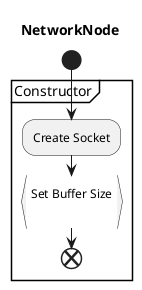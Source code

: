 @startuml Activity Diagram
title NetworkNode
start
partition Constructor {
    :Create Socket; 
    :Set Buffer Size
}
end
@enduml